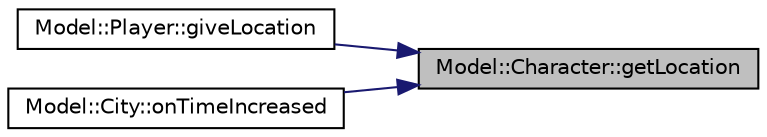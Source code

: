 digraph "Model::Character::getLocation"
{
 // LATEX_PDF_SIZE
  edge [fontname="Helvetica",fontsize="10",labelfontname="Helvetica",labelfontsize="10"];
  node [fontname="Helvetica",fontsize="10",shape=record];
  rankdir="RL";
  Node1 [label="Model::Character::getLocation",height=0.2,width=0.4,color="black", fillcolor="grey75", style="filled", fontcolor="black",tooltip="get current Location"];
  Node1 -> Node2 [dir="back",color="midnightblue",fontsize="10",style="solid",fontname="Helvetica"];
  Node2 [label="Model::Player::giveLocation",height=0.2,width=0.4,color="black", fillcolor="white", style="filled",URL="$class_model_1_1_player.html#a3c63809b972e3264b1068be9de6d373b",tooltip="giveLocation"];
  Node1 -> Node3 [dir="back",color="midnightblue",fontsize="10",style="solid",fontname="Helvetica"];
  Node3 [label="Model::City::onTimeIncreased",height=0.2,width=0.4,color="black", fillcolor="white", style="filled",URL="$class_model_1_1_city.html#ac601533222fc08caf84d224e949366b9",tooltip="onTimeIncreased - move the player if he is in the bus and pokemon ball"];
}
